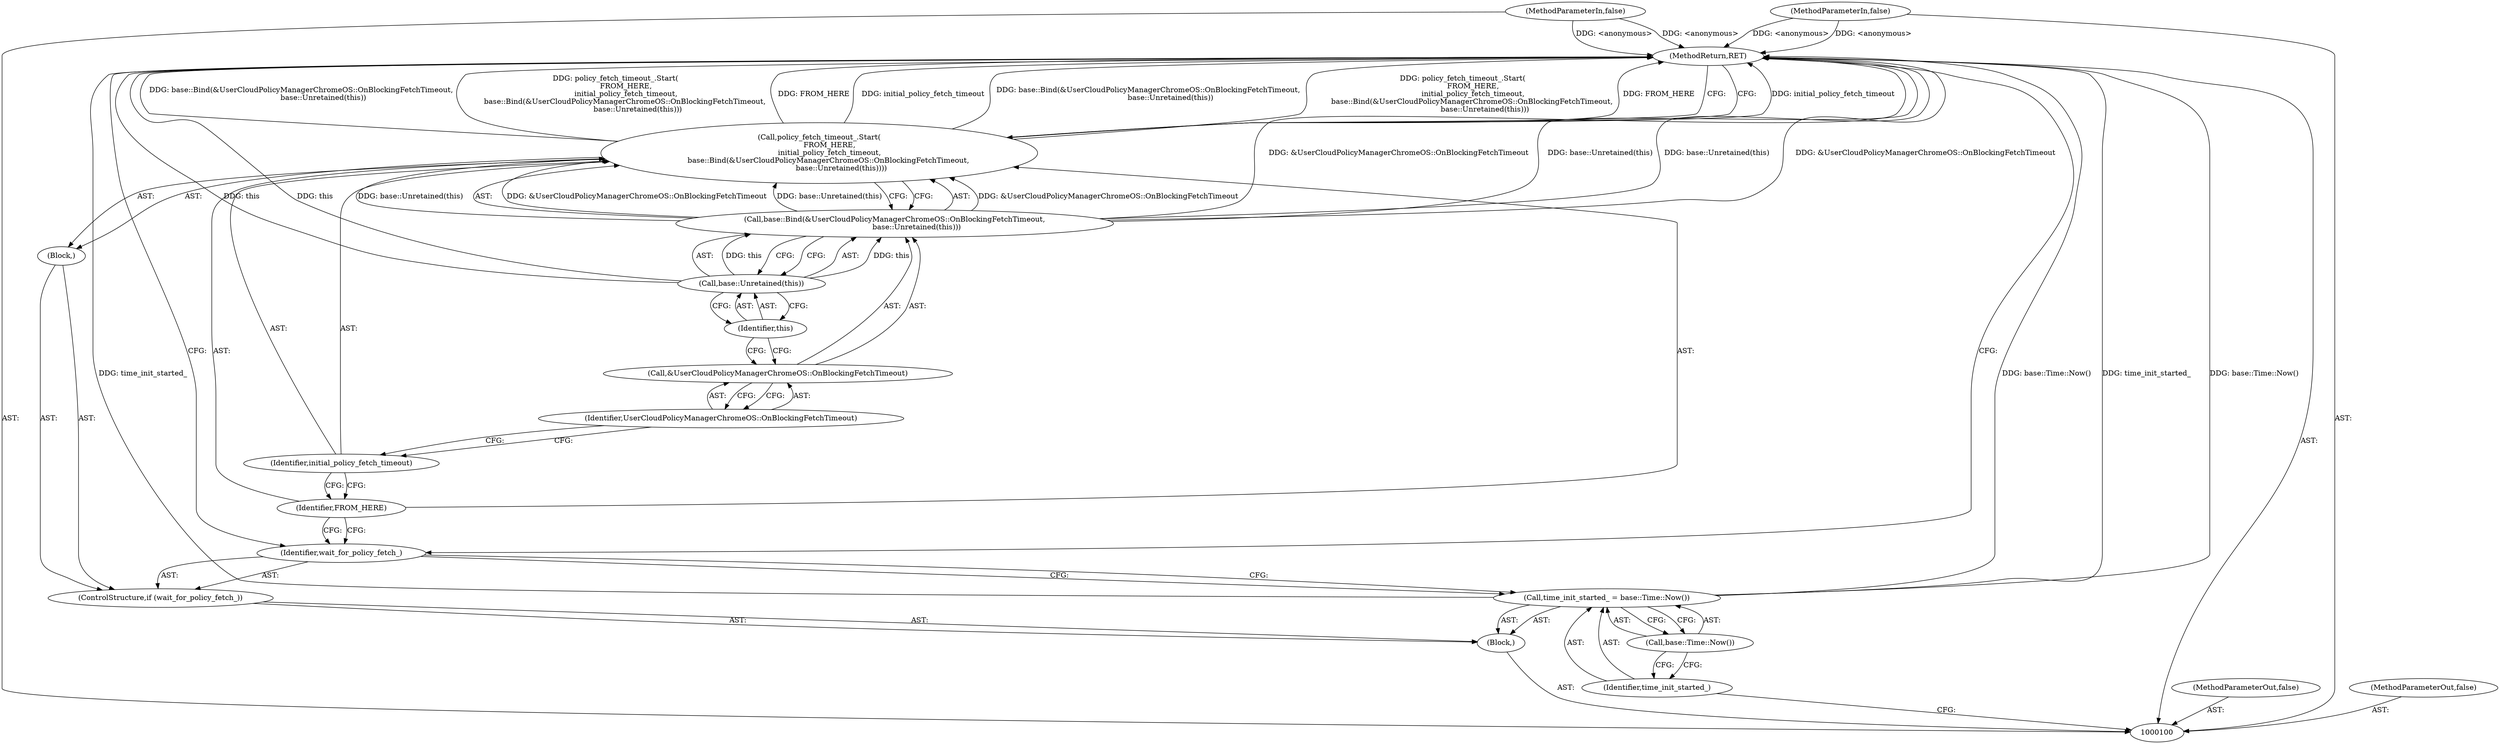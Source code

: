 digraph "1_Chrome_9fd9d629fcf836bb0d6210015d33a299cf6bca34" {
"1000101" [label="(MethodParameterIn,false)"];
"1000151" [label="(MethodParameterOut,false)"];
"1000102" [label="(MethodParameterIn,false)"];
"1000152" [label="(MethodParameterOut,false)"];
"1000103" [label="(Block,)"];
"1000118" [label="(MethodReturn,RET)"];
"1000106" [label="(Call,base::Time::Now())"];
"1000104" [label="(Call,time_init_started_ = base::Time::Now())"];
"1000105" [label="(Identifier,time_init_started_)"];
"1000107" [label="(ControlStructure,if (wait_for_policy_fetch_))"];
"1000109" [label="(Block,)"];
"1000108" [label="(Identifier,wait_for_policy_fetch_)"];
"1000110" [label="(Call,policy_fetch_timeout_.Start(\n         FROM_HERE,\n         initial_policy_fetch_timeout,\n        base::Bind(&UserCloudPolicyManagerChromeOS::OnBlockingFetchTimeout,\n                   base::Unretained(this))))"];
"1000111" [label="(Identifier,FROM_HERE)"];
"1000112" [label="(Identifier,initial_policy_fetch_timeout)"];
"1000114" [label="(Call,&UserCloudPolicyManagerChromeOS::OnBlockingFetchTimeout)"];
"1000115" [label="(Identifier,UserCloudPolicyManagerChromeOS::OnBlockingFetchTimeout)"];
"1000113" [label="(Call,base::Bind(&UserCloudPolicyManagerChromeOS::OnBlockingFetchTimeout,\n                   base::Unretained(this)))"];
"1000116" [label="(Call,base::Unretained(this))"];
"1000117" [label="(Identifier,this)"];
"1000101" -> "1000100"  [label="AST: "];
"1000101" -> "1000118"  [label="DDG: <anonymous>"];
"1000151" -> "1000100"  [label="AST: "];
"1000102" -> "1000100"  [label="AST: "];
"1000102" -> "1000118"  [label="DDG: <anonymous>"];
"1000152" -> "1000100"  [label="AST: "];
"1000103" -> "1000100"  [label="AST: "];
"1000104" -> "1000103"  [label="AST: "];
"1000107" -> "1000103"  [label="AST: "];
"1000118" -> "1000100"  [label="AST: "];
"1000118" -> "1000110"  [label="CFG: "];
"1000118" -> "1000108"  [label="CFG: "];
"1000116" -> "1000118"  [label="DDG: this"];
"1000104" -> "1000118"  [label="DDG: time_init_started_"];
"1000104" -> "1000118"  [label="DDG: base::Time::Now()"];
"1000113" -> "1000118"  [label="DDG: &UserCloudPolicyManagerChromeOS::OnBlockingFetchTimeout"];
"1000113" -> "1000118"  [label="DDG: base::Unretained(this)"];
"1000102" -> "1000118"  [label="DDG: <anonymous>"];
"1000110" -> "1000118"  [label="DDG: initial_policy_fetch_timeout"];
"1000110" -> "1000118"  [label="DDG: base::Bind(&UserCloudPolicyManagerChromeOS::OnBlockingFetchTimeout,\n                   base::Unretained(this))"];
"1000110" -> "1000118"  [label="DDG: policy_fetch_timeout_.Start(\n         FROM_HERE,\n         initial_policy_fetch_timeout,\n        base::Bind(&UserCloudPolicyManagerChromeOS::OnBlockingFetchTimeout,\n                   base::Unretained(this)))"];
"1000110" -> "1000118"  [label="DDG: FROM_HERE"];
"1000101" -> "1000118"  [label="DDG: <anonymous>"];
"1000106" -> "1000104"  [label="AST: "];
"1000106" -> "1000105"  [label="CFG: "];
"1000104" -> "1000106"  [label="CFG: "];
"1000104" -> "1000103"  [label="AST: "];
"1000104" -> "1000106"  [label="CFG: "];
"1000105" -> "1000104"  [label="AST: "];
"1000106" -> "1000104"  [label="AST: "];
"1000108" -> "1000104"  [label="CFG: "];
"1000104" -> "1000118"  [label="DDG: time_init_started_"];
"1000104" -> "1000118"  [label="DDG: base::Time::Now()"];
"1000105" -> "1000104"  [label="AST: "];
"1000105" -> "1000100"  [label="CFG: "];
"1000106" -> "1000105"  [label="CFG: "];
"1000107" -> "1000103"  [label="AST: "];
"1000108" -> "1000107"  [label="AST: "];
"1000109" -> "1000107"  [label="AST: "];
"1000109" -> "1000107"  [label="AST: "];
"1000110" -> "1000109"  [label="AST: "];
"1000108" -> "1000107"  [label="AST: "];
"1000108" -> "1000104"  [label="CFG: "];
"1000111" -> "1000108"  [label="CFG: "];
"1000118" -> "1000108"  [label="CFG: "];
"1000110" -> "1000109"  [label="AST: "];
"1000110" -> "1000113"  [label="CFG: "];
"1000111" -> "1000110"  [label="AST: "];
"1000112" -> "1000110"  [label="AST: "];
"1000113" -> "1000110"  [label="AST: "];
"1000118" -> "1000110"  [label="CFG: "];
"1000110" -> "1000118"  [label="DDG: initial_policy_fetch_timeout"];
"1000110" -> "1000118"  [label="DDG: base::Bind(&UserCloudPolicyManagerChromeOS::OnBlockingFetchTimeout,\n                   base::Unretained(this))"];
"1000110" -> "1000118"  [label="DDG: policy_fetch_timeout_.Start(\n         FROM_HERE,\n         initial_policy_fetch_timeout,\n        base::Bind(&UserCloudPolicyManagerChromeOS::OnBlockingFetchTimeout,\n                   base::Unretained(this)))"];
"1000110" -> "1000118"  [label="DDG: FROM_HERE"];
"1000113" -> "1000110"  [label="DDG: &UserCloudPolicyManagerChromeOS::OnBlockingFetchTimeout"];
"1000113" -> "1000110"  [label="DDG: base::Unretained(this)"];
"1000111" -> "1000110"  [label="AST: "];
"1000111" -> "1000108"  [label="CFG: "];
"1000112" -> "1000111"  [label="CFG: "];
"1000112" -> "1000110"  [label="AST: "];
"1000112" -> "1000111"  [label="CFG: "];
"1000115" -> "1000112"  [label="CFG: "];
"1000114" -> "1000113"  [label="AST: "];
"1000114" -> "1000115"  [label="CFG: "];
"1000115" -> "1000114"  [label="AST: "];
"1000117" -> "1000114"  [label="CFG: "];
"1000115" -> "1000114"  [label="AST: "];
"1000115" -> "1000112"  [label="CFG: "];
"1000114" -> "1000115"  [label="CFG: "];
"1000113" -> "1000110"  [label="AST: "];
"1000113" -> "1000116"  [label="CFG: "];
"1000114" -> "1000113"  [label="AST: "];
"1000116" -> "1000113"  [label="AST: "];
"1000110" -> "1000113"  [label="CFG: "];
"1000113" -> "1000118"  [label="DDG: &UserCloudPolicyManagerChromeOS::OnBlockingFetchTimeout"];
"1000113" -> "1000118"  [label="DDG: base::Unretained(this)"];
"1000113" -> "1000110"  [label="DDG: &UserCloudPolicyManagerChromeOS::OnBlockingFetchTimeout"];
"1000113" -> "1000110"  [label="DDG: base::Unretained(this)"];
"1000116" -> "1000113"  [label="DDG: this"];
"1000116" -> "1000113"  [label="AST: "];
"1000116" -> "1000117"  [label="CFG: "];
"1000117" -> "1000116"  [label="AST: "];
"1000113" -> "1000116"  [label="CFG: "];
"1000116" -> "1000118"  [label="DDG: this"];
"1000116" -> "1000113"  [label="DDG: this"];
"1000117" -> "1000116"  [label="AST: "];
"1000117" -> "1000114"  [label="CFG: "];
"1000116" -> "1000117"  [label="CFG: "];
}
